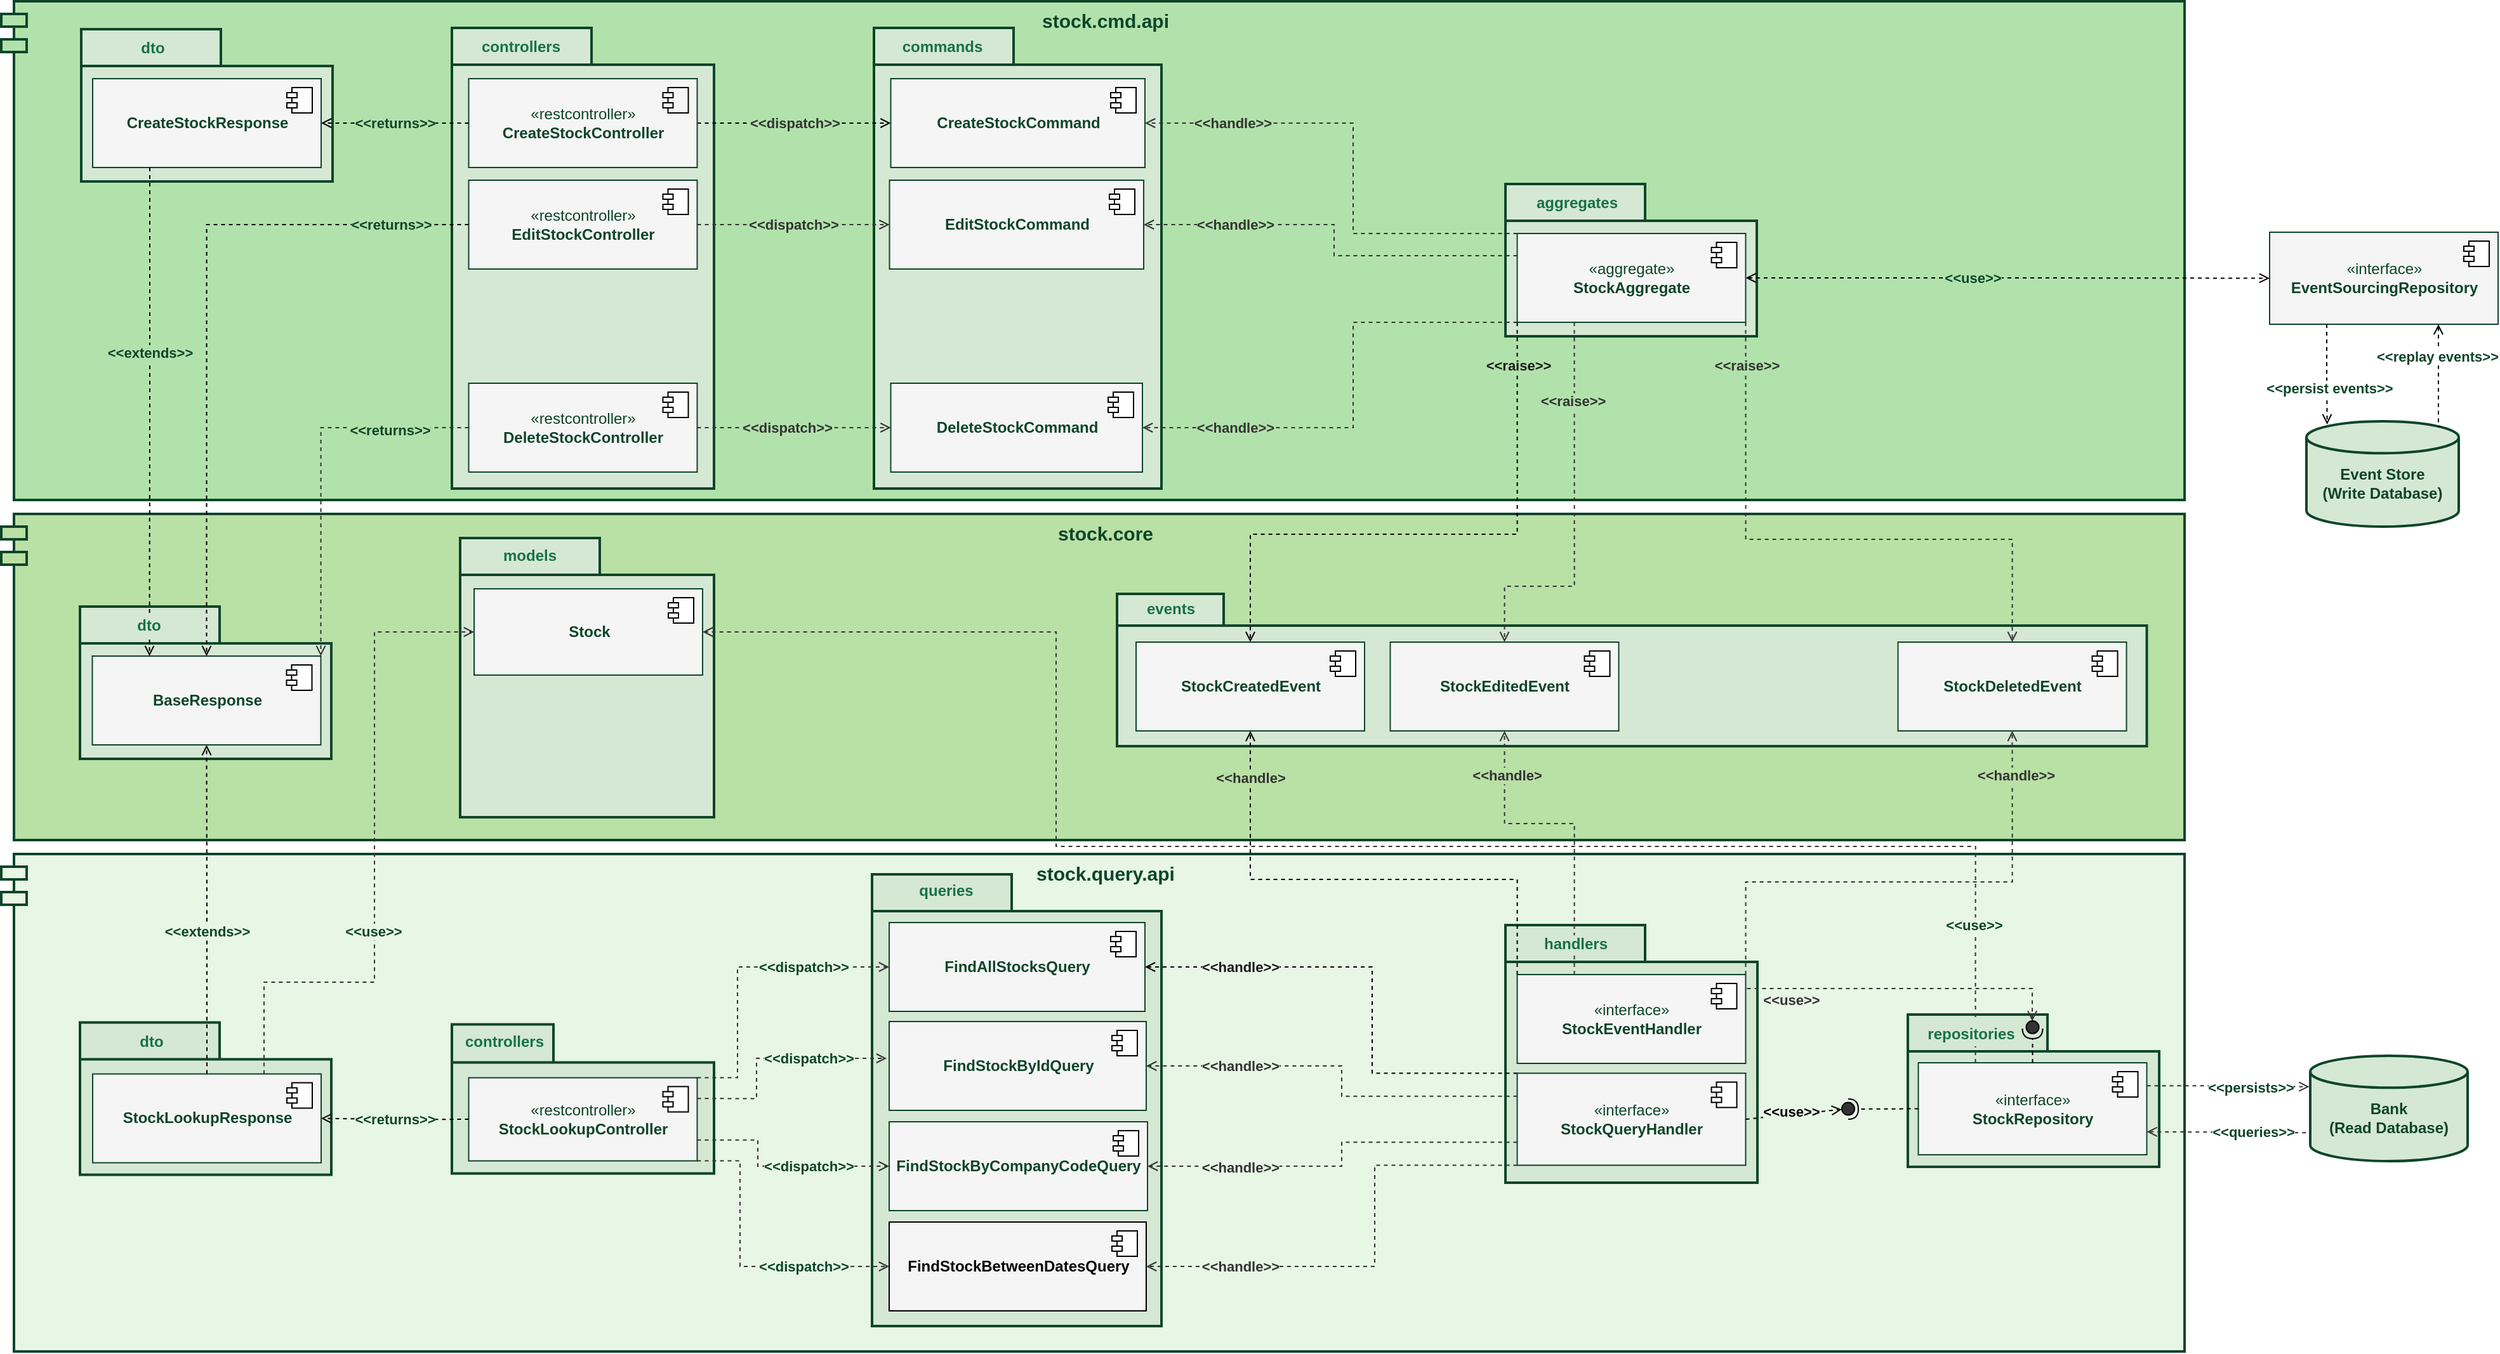 <mxfile version="15.1.3" type="device"><diagram id="wwO-6drBb7SIiyMxY8VT" name="Page-1"><mxGraphModel dx="1041" dy="639" grid="0" gridSize="10" guides="1" tooltips="1" connect="1" arrows="1" fold="1" page="0" pageScale="1" pageWidth="827" pageHeight="1169" math="0" shadow="0"><root><mxCell id="0"/><mxCell id="1" parent="0"/><mxCell id="xXq_9XsDt4aCnLvBwpvl-111" value="stock.cmd.api" style="shape=module;align=left;spacingLeft=20;align=center;verticalAlign=top;fontStyle=1;fontSize=15;strokeColor=#0E452A;strokeWidth=2;fontColor=#0E452A;labelBackgroundColor=none;fillColor=#B2E2AB;" parent="1" vertex="1"><mxGeometry x="90" y="196" width="1720" height="393" as="geometry"/></mxCell><mxCell id="xXq_9XsDt4aCnLvBwpvl-125" value="stock.query.api" style="shape=module;align=left;spacingLeft=20;align=center;verticalAlign=top;fontStyle=1;fontSize=15;strokeColor=#0E452A;strokeWidth=2;fontColor=#0E452A;fillColor=#E7F6E5;" parent="1" vertex="1"><mxGeometry x="90" y="868" width="1720" height="392" as="geometry"/></mxCell><mxCell id="okJUnWFdCEgONFzXg9lb-35" value="" style="shape=folder;fontStyle=1;spacingTop=10;tabWidth=110;tabHeight=29;tabPosition=left;html=1;fontColor=#9AC7BF;strokeWidth=2;strokeColor=#0E452A;fillColor=#D5E8D4;" parent="1" vertex="1"><mxGeometry x="1592" y="994.5" width="198" height="120" as="geometry"/></mxCell><mxCell id="okJUnWFdCEgONFzXg9lb-33" value="" style="shape=folder;fontStyle=1;spacingTop=10;tabWidth=110;tabHeight=29;tabPosition=left;html=1;fontColor=#9AC7BF;strokeWidth=2;strokeColor=#0E452A;fillColor=#D5E8D4;" parent="1" vertex="1"><mxGeometry x="1275" y="924" width="198.5" height="203" as="geometry"/></mxCell><mxCell id="xXq_9XsDt4aCnLvBwpvl-118" value="stock.core" style="shape=module;align=left;spacingLeft=20;align=center;verticalAlign=top;fontStyle=1;fontSize=15;strokeColor=#0E452A;strokeWidth=2;fillColor=#B9E0A5;fontColor=#0E452A;" parent="1" vertex="1"><mxGeometry x="90" y="600" width="1720" height="257" as="geometry"/></mxCell><mxCell id="okJUnWFdCEgONFzXg9lb-2" value="" style="shape=folder;fontStyle=1;spacingTop=10;tabWidth=110;tabHeight=29;tabPosition=left;html=1;fontColor=#9AC7BF;strokeWidth=2;strokeColor=#0E452A;fillColor=#D5E8D4;" parent="1" vertex="1"><mxGeometry x="1275" y="340" width="198" height="120" as="geometry"/></mxCell><mxCell id="xXq_9XsDt4aCnLvBwpvl-1" value="" style="shape=folder;fontStyle=1;spacingTop=10;tabWidth=110;tabHeight=29;tabPosition=left;html=1;fontColor=#9AC7BF;strokeWidth=2;strokeColor=#0E452A;fillColor=#D5E8D4;" parent="1" vertex="1"><mxGeometry x="776" y="884" width="228" height="356" as="geometry"/></mxCell><mxCell id="xXq_9XsDt4aCnLvBwpvl-2" value="" style="shape=folder;fontStyle=1;spacingTop=10;tabWidth=110;tabHeight=29;tabPosition=left;html=1;fontColor=#9AC7BF;strokeWidth=2;strokeColor=#0E452A;fillColor=#D5E8D4;" parent="1" vertex="1"><mxGeometry x="451.5" y="619" width="200" height="220" as="geometry"/></mxCell><mxCell id="xXq_9XsDt4aCnLvBwpvl-5" value="" style="shape=folder;fontStyle=1;spacingTop=10;tabWidth=84;tabHeight=25;tabPosition=left;html=1;fontColor=#9AC7BF;strokeWidth=2;strokeColor=#0E452A;fillColor=#D5E8D4;" parent="1" vertex="1"><mxGeometry x="969" y="663" width="811.25" height="120" as="geometry"/></mxCell><mxCell id="xXq_9XsDt4aCnLvBwpvl-6" value="" style="shape=folder;fontStyle=1;spacingTop=10;tabWidth=110;tabHeight=29;tabPosition=left;html=1;fontColor=#9AC7BF;strokeWidth=2;strokeColor=#0E452A;fillColor=#D5E8D4;" parent="1" vertex="1"><mxGeometry x="445" y="217" width="206.5" height="363" as="geometry"/></mxCell><mxCell id="xXq_9XsDt4aCnLvBwpvl-8" value="" style="shape=folder;fontStyle=1;spacingTop=10;tabWidth=110;tabHeight=29;tabPosition=left;html=1;fontColor=#9AC7BF;strokeWidth=2;strokeColor=#0E452A;fillColor=#D5E8D4;" parent="1" vertex="1"><mxGeometry x="777.5" y="217" width="226.5" height="363" as="geometry"/></mxCell><mxCell id="xXq_9XsDt4aCnLvBwpvl-9" style="edgeStyle=orthogonalEdgeStyle;rounded=0;orthogonalLoop=1;jettySize=auto;html=1;exitX=0;exitY=0;exitDx=0;exitDy=0;entryX=1;entryY=0.5;entryDx=0;entryDy=0;dashed=1;endArrow=open;endFill=0;strokeColor=#333333;fontColor=#9AC7BF;labelBackgroundColor=#B2E2AB;" parent="1" source="xXq_9XsDt4aCnLvBwpvl-21" target="xXq_9XsDt4aCnLvBwpvl-34" edge="1"><mxGeometry relative="1" as="geometry"><Array as="points"><mxPoint x="1155" y="379"/><mxPoint x="1155" y="292"/></Array></mxGeometry></mxCell><mxCell id="xXq_9XsDt4aCnLvBwpvl-10" value="&lt;span style=&quot;&quot;&gt;&lt;font color=&quot;#333333&quot;&gt;&amp;lt;&amp;lt;handle&amp;gt;&amp;gt;&lt;/font&gt;&lt;/span&gt;" style="edgeLabel;html=1;align=center;verticalAlign=middle;resizable=0;points=[];fontColor=#9AC7BF;labelBackgroundColor=#B2E2AB;fontStyle=1" parent="xXq_9XsDt4aCnLvBwpvl-9" vertex="1" connectable="0"><mxGeometry x="0.243" y="1" relative="1" as="geometry"><mxPoint x="-75.06" y="-1" as="offset"/></mxGeometry></mxCell><mxCell id="xXq_9XsDt4aCnLvBwpvl-11" style="edgeStyle=orthogonalEdgeStyle;rounded=0;orthogonalLoop=1;jettySize=auto;html=1;dashed=1;endArrow=open;endFill=0;strokeColor=#333333;fontColor=#9AC7BF;labelBackgroundColor=#B2E2AB;exitX=0;exitY=0.25;exitDx=0;exitDy=0;" parent="1" source="xXq_9XsDt4aCnLvBwpvl-21" target="xXq_9XsDt4aCnLvBwpvl-36" edge="1"><mxGeometry relative="1" as="geometry"><Array as="points"><mxPoint x="1140" y="396"/><mxPoint x="1140" y="372"/></Array></mxGeometry></mxCell><mxCell id="xXq_9XsDt4aCnLvBwpvl-12" value="&lt;span style=&quot;&quot;&gt;&lt;b&gt;&lt;span style=&quot;color: rgb(51 , 51 , 51)&quot;&gt;&amp;lt;&amp;lt;handle&amp;gt;&amp;gt;&lt;/span&gt;&lt;/b&gt;&lt;/span&gt;" style="edgeLabel;html=1;align=center;verticalAlign=middle;resizable=0;points=[];fontColor=#9AC7BF;labelBackgroundColor=#B2E2AB;" parent="xXq_9XsDt4aCnLvBwpvl-11" vertex="1" connectable="0"><mxGeometry x="0.177" y="-3" relative="1" as="geometry"><mxPoint x="-59.28" y="3.22" as="offset"/></mxGeometry></mxCell><mxCell id="xXq_9XsDt4aCnLvBwpvl-15" style="edgeStyle=orthogonalEdgeStyle;rounded=0;orthogonalLoop=1;jettySize=auto;html=1;exitX=0.25;exitY=1;exitDx=0;exitDy=0;entryX=0.5;entryY=0;entryDx=0;entryDy=0;dashed=1;endArrow=open;endFill=0;strokeColor=#333333;fontColor=#9AC7BF;labelBackgroundColor=#B9E0A5;" parent="1" source="xXq_9XsDt4aCnLvBwpvl-21" target="xXq_9XsDt4aCnLvBwpvl-39" edge="1"><mxGeometry relative="1" as="geometry"><Array as="points"><mxPoint x="1329" y="657"/><mxPoint x="1274" y="657"/></Array></mxGeometry></mxCell><mxCell id="xXq_9XsDt4aCnLvBwpvl-16" value="&lt;font color=&quot;#333333&quot;&gt;&amp;lt;&amp;lt;raise&amp;gt;&amp;gt;&lt;/font&gt;" style="edgeLabel;html=1;align=center;verticalAlign=middle;resizable=0;points=[];fontColor=#9AC7BF;labelBackgroundColor=#B2E2AB;fontStyle=1" parent="xXq_9XsDt4aCnLvBwpvl-15" vertex="1" connectable="0"><mxGeometry x="-0.405" y="-35" relative="1" as="geometry"><mxPoint x="33.72" y="-29.41" as="offset"/></mxGeometry></mxCell><mxCell id="xXq_9XsDt4aCnLvBwpvl-19" style="edgeStyle=orthogonalEdgeStyle;rounded=0;orthogonalLoop=1;jettySize=auto;html=1;exitX=1;exitY=1;exitDx=0;exitDy=0;dashed=1;endArrow=open;endFill=0;strokeColor=#333333;fontColor=#9AC7BF;labelBackgroundColor=#B9E0A5;entryX=0.5;entryY=0;entryDx=0;entryDy=0;" parent="1" source="xXq_9XsDt4aCnLvBwpvl-21" target="xXq_9XsDt4aCnLvBwpvl-43" edge="1"><mxGeometry relative="1" as="geometry"><Array as="points"><mxPoint x="1464" y="620"/><mxPoint x="1674" y="620"/></Array></mxGeometry></mxCell><mxCell id="xXq_9XsDt4aCnLvBwpvl-20" value="&lt;font color=&quot;#333333&quot;&gt;&amp;lt;&amp;lt;raise&amp;gt;&amp;gt;&lt;/font&gt;" style="edgeLabel;html=1;align=center;verticalAlign=middle;resizable=0;points=[];fontColor=#9AC7BF;fontStyle=1;labelBackgroundColor=#B2E2AB;" parent="xXq_9XsDt4aCnLvBwpvl-19" vertex="1" connectable="0"><mxGeometry x="0.213" y="1" relative="1" as="geometry"><mxPoint x="-109.04" y="-136.03" as="offset"/></mxGeometry></mxCell><mxCell id="okJUnWFdCEgONFzXg9lb-61" style="edgeStyle=orthogonalEdgeStyle;rounded=0;orthogonalLoop=1;jettySize=auto;html=1;exitX=1;exitY=0.5;exitDx=0;exitDy=0;entryX=0;entryY=0.5;entryDx=0;entryDy=0;shadow=0;dashed=1;labelBackgroundColor=#009999;startArrow=open;startFill=0;endArrow=open;endFill=0;strokeColor=#000000;fontColor=#FFB366;" parent="1" source="xXq_9XsDt4aCnLvBwpvl-21" target="okJUnWFdCEgONFzXg9lb-40" edge="1"><mxGeometry relative="1" as="geometry"/></mxCell><mxCell id="okJUnWFdCEgONFzXg9lb-62" value="&lt;b&gt;&amp;lt;&amp;lt;use&amp;gt;&amp;gt;&lt;/b&gt;" style="edgeLabel;html=1;align=center;verticalAlign=middle;resizable=0;points=[];fontColor=#0E452A;labelBackgroundColor=#B2E2AB;" parent="okJUnWFdCEgONFzXg9lb-61" vertex="1" connectable="0"><mxGeometry x="0.209" relative="1" as="geometry"><mxPoint x="-70.45" y="-0.04" as="offset"/></mxGeometry></mxCell><mxCell id="GUpn7wIenFyj_6pGxQw4-3" style="edgeStyle=orthogonalEdgeStyle;rounded=0;orthogonalLoop=1;jettySize=auto;html=1;exitX=0;exitY=1;exitDx=0;exitDy=0;entryX=0.5;entryY=0;entryDx=0;entryDy=0;dashed=1;endArrow=open;endFill=0;" parent="1" source="xXq_9XsDt4aCnLvBwpvl-21" target="GUpn7wIenFyj_6pGxQw4-1" edge="1"><mxGeometry relative="1" as="geometry"><Array as="points"><mxPoint x="1284" y="616"/><mxPoint x="1074" y="616"/></Array></mxGeometry></mxCell><mxCell id="GUpn7wIenFyj_6pGxQw4-4" value="&lt;font&gt;&amp;lt;&amp;lt;raise&amp;gt;&amp;gt;&lt;/font&gt;" style="edgeLabel;html=1;align=center;verticalAlign=middle;resizable=0;points=[];fontColor=#1A1A1A;fontStyle=1;labelBackgroundColor=#B2E2AB;" parent="GUpn7wIenFyj_6pGxQw4-3" vertex="1" connectable="0"><mxGeometry x="0.179" y="5" relative="1" as="geometry"><mxPoint x="105.48" y="-138.03" as="offset"/></mxGeometry></mxCell><mxCell id="Ep8UqA53Wq-Fa1YZ-Tx8-6" style="edgeStyle=orthogonalEdgeStyle;rounded=0;orthogonalLoop=1;jettySize=auto;html=1;exitX=0;exitY=1;exitDx=0;exitDy=0;entryX=1;entryY=0.5;entryDx=0;entryDy=0;dashed=1;strokeColor=#333333;fontColor=#0E452A;endArrow=open;endFill=0;" parent="1" source="xXq_9XsDt4aCnLvBwpvl-21" target="Ep8UqA53Wq-Fa1YZ-Tx8-4" edge="1"><mxGeometry relative="1" as="geometry"><Array as="points"><mxPoint x="1155" y="449"/><mxPoint x="1155" y="532"/></Array></mxGeometry></mxCell><mxCell id="Ep8UqA53Wq-Fa1YZ-Tx8-7" value="&lt;span style=&quot;color: rgb(51 , 51 , 51)&quot;&gt;&amp;lt;&amp;lt;handle&amp;gt;&amp;gt;&lt;/span&gt;" style="edgeLabel;html=1;align=center;verticalAlign=middle;resizable=0;points=[];fontColor=#0E452A;fontStyle=1;labelBackgroundColor=#B2E2AB;" parent="Ep8UqA53Wq-Fa1YZ-Tx8-6" vertex="1" connectable="0"><mxGeometry x="0.658" y="3" relative="1" as="geometry"><mxPoint x="7.99" y="-3.01" as="offset"/></mxGeometry></mxCell><mxCell id="xXq_9XsDt4aCnLvBwpvl-21" value="«aggregate»&lt;br&gt;&lt;b&gt;StockAggregate&lt;/b&gt;" style="html=1;dropTarget=0;fillColor=#f5f5f5;fontColor=#0E452A;strokeColor=#0E452A;" parent="1" vertex="1"><mxGeometry x="1284.25" y="379" width="180" height="70" as="geometry"/></mxCell><mxCell id="xXq_9XsDt4aCnLvBwpvl-22" value="" style="shape=component;jettyWidth=8;jettyHeight=4;" parent="xXq_9XsDt4aCnLvBwpvl-21" vertex="1"><mxGeometry x="1" width="20" height="20" relative="1" as="geometry"><mxPoint x="-27" y="7" as="offset"/></mxGeometry></mxCell><mxCell id="xXq_9XsDt4aCnLvBwpvl-26" value="&lt;b&gt;Stock&lt;/b&gt;" style="html=1;dropTarget=0;fillColor=#f5f5f5;fontColor=#0E452A;strokeColor=#0E452A;" parent="1" vertex="1"><mxGeometry x="462.5" y="659" width="180" height="68" as="geometry"/></mxCell><mxCell id="xXq_9XsDt4aCnLvBwpvl-27" value="" style="shape=component;jettyWidth=8;jettyHeight=4;" parent="xXq_9XsDt4aCnLvBwpvl-26" vertex="1"><mxGeometry x="1" width="20" height="20" relative="1" as="geometry"><mxPoint x="-27" y="7" as="offset"/></mxGeometry></mxCell><mxCell id="xXq_9XsDt4aCnLvBwpvl-33" value="models" style="text;html=1;strokeColor=none;fillColor=none;align=center;verticalAlign=middle;whiteSpace=wrap;rounded=0;fontColor=#177245;fontStyle=1" parent="1" vertex="1"><mxGeometry x="451.5" y="623" width="109" height="20" as="geometry"/></mxCell><mxCell id="xXq_9XsDt4aCnLvBwpvl-34" value="&lt;b&gt;CreateStockCommand&lt;/b&gt;" style="html=1;dropTarget=0;fillColor=#f5f5f5;fontColor=#0E452A;strokeColor=#0E452A;" parent="1" vertex="1"><mxGeometry x="790.75" y="257" width="200.25" height="70" as="geometry"/></mxCell><mxCell id="xXq_9XsDt4aCnLvBwpvl-35" value="" style="shape=component;jettyWidth=8;jettyHeight=4;" parent="xXq_9XsDt4aCnLvBwpvl-34" vertex="1"><mxGeometry x="1" width="20" height="20" relative="1" as="geometry"><mxPoint x="-27" y="7" as="offset"/></mxGeometry></mxCell><mxCell id="xXq_9XsDt4aCnLvBwpvl-36" value="&lt;b&gt;EditStockCommand&lt;/b&gt;" style="html=1;dropTarget=0;fillColor=#f5f5f5;fontColor=#0E452A;strokeColor=#0E452A;" parent="1" vertex="1"><mxGeometry x="789.75" y="337" width="200.25" height="70" as="geometry"/></mxCell><mxCell id="xXq_9XsDt4aCnLvBwpvl-37" value="" style="shape=component;jettyWidth=8;jettyHeight=4;" parent="xXq_9XsDt4aCnLvBwpvl-36" vertex="1"><mxGeometry x="1" width="20" height="20" relative="1" as="geometry"><mxPoint x="-27" y="7" as="offset"/></mxGeometry></mxCell><mxCell id="xXq_9XsDt4aCnLvBwpvl-38" value="&lt;b&gt;&lt;font style=&quot;font-size: 12px&quot;&gt;commands&lt;/font&gt;&lt;/b&gt;" style="text;html=1;strokeColor=none;fillColor=none;align=center;verticalAlign=middle;whiteSpace=wrap;rounded=0;fontColor=#177245;" parent="1" vertex="1"><mxGeometry x="777.25" y="222" width="109" height="20" as="geometry"/></mxCell><mxCell id="xXq_9XsDt4aCnLvBwpvl-39" value="&lt;div&gt;&lt;b&gt;StockEditedEvent&lt;/b&gt;&lt;/div&gt;" style="html=1;dropTarget=0;fillColor=#f5f5f5;fontColor=#0E452A;strokeColor=#0E452A;" parent="1" vertex="1"><mxGeometry x="1184.25" y="701" width="180" height="70" as="geometry"/></mxCell><mxCell id="xXq_9XsDt4aCnLvBwpvl-40" value="" style="shape=component;jettyWidth=8;jettyHeight=4;" parent="xXq_9XsDt4aCnLvBwpvl-39" vertex="1"><mxGeometry x="1" width="20" height="20" relative="1" as="geometry"><mxPoint x="-27" y="7" as="offset"/></mxGeometry></mxCell><mxCell id="xXq_9XsDt4aCnLvBwpvl-43" value="&lt;b&gt;StockDeletedEvent&lt;/b&gt;" style="html=1;dropTarget=0;fillColor=#f5f5f5;fontColor=#0E452A;strokeColor=#0E452A;" parent="1" vertex="1"><mxGeometry x="1584.25" y="701" width="180" height="70" as="geometry"/></mxCell><mxCell id="xXq_9XsDt4aCnLvBwpvl-44" value="" style="shape=component;jettyWidth=8;jettyHeight=4;" parent="xXq_9XsDt4aCnLvBwpvl-43" vertex="1"><mxGeometry x="1" width="20" height="20" relative="1" as="geometry"><mxPoint x="-27" y="7" as="offset"/></mxGeometry></mxCell><mxCell id="xXq_9XsDt4aCnLvBwpvl-45" value="&lt;b&gt;&lt;font style=&quot;font-size: 12px&quot;&gt;events&lt;/font&gt;&lt;/b&gt;" style="text;html=1;strokeColor=none;fillColor=none;align=center;verticalAlign=middle;whiteSpace=wrap;rounded=0;fontColor=#177245;" parent="1" vertex="1"><mxGeometry x="957" y="665" width="109" height="20" as="geometry"/></mxCell><mxCell id="xXq_9XsDt4aCnLvBwpvl-46" value="&lt;span style=&quot;&quot;&gt;&lt;b&gt;&lt;font color=&quot;#333333&quot;&gt;&amp;lt;&amp;lt;&lt;span style=&quot;&quot;&gt;dispatch&lt;/span&gt;&amp;gt;&amp;gt;&lt;/font&gt;&lt;/b&gt;&lt;/span&gt;" style="edgeStyle=orthogonalEdgeStyle;rounded=0;orthogonalLoop=1;jettySize=auto;html=1;entryX=0;entryY=0.5;entryDx=0;entryDy=0;dashed=1;fontColor=#9AC7BF;endArrow=open;endFill=0;shadow=0;labelBackgroundColor=#B2E2AB;" parent="1" source="xXq_9XsDt4aCnLvBwpvl-47" target="xXq_9XsDt4aCnLvBwpvl-34" edge="1"><mxGeometry relative="1" as="geometry"><Array as="points"><mxPoint x="698.25" y="292"/><mxPoint x="698.25" y="292"/></Array></mxGeometry></mxCell><mxCell id="xXq_9XsDt4aCnLvBwpvl-47" value="«restcontroller»&lt;br&gt;&lt;b&gt;CreateStockController&lt;/b&gt;" style="html=1;dropTarget=0;fontColor=#0E452A;strokeColor=#0E452A;fillColor=#F5F5F5;" parent="1" vertex="1"><mxGeometry x="458.25" y="257" width="180" height="70" as="geometry"/></mxCell><mxCell id="xXq_9XsDt4aCnLvBwpvl-48" value="" style="shape=component;jettyWidth=8;jettyHeight=4;fillColor=#F5F5F5;" parent="xXq_9XsDt4aCnLvBwpvl-47" vertex="1"><mxGeometry x="1" width="20" height="20" relative="1" as="geometry"><mxPoint x="-27" y="7" as="offset"/></mxGeometry></mxCell><mxCell id="xXq_9XsDt4aCnLvBwpvl-49" value="&lt;span style=&quot;&quot;&gt;&lt;b&gt;&lt;font color=&quot;#333333&quot;&gt;&amp;lt;&amp;lt;&lt;span style=&quot;&quot;&gt;dispatch&lt;/span&gt;&amp;gt;&amp;gt;&lt;/font&gt;&lt;/b&gt;&lt;/span&gt;" style="edgeStyle=orthogonalEdgeStyle;rounded=0;orthogonalLoop=1;jettySize=auto;html=1;entryX=0;entryY=0.5;entryDx=0;entryDy=0;dashed=1;endArrow=open;endFill=0;strokeColor=#333333;fontColor=#9AC7BF;labelBackgroundColor=#B2E2AB;" parent="1" source="xXq_9XsDt4aCnLvBwpvl-50" target="xXq_9XsDt4aCnLvBwpvl-36" edge="1"><mxGeometry relative="1" as="geometry"/></mxCell><mxCell id="xXq_9XsDt4aCnLvBwpvl-50" value="«restcontroller»&lt;br&gt;&lt;b&gt;EditStockController&lt;/b&gt;" style="html=1;dropTarget=0;fillColor=#f5f5f5;fontColor=#0E452A;strokeColor=#0E452A;" parent="1" vertex="1"><mxGeometry x="458.25" y="337" width="180" height="70" as="geometry"/></mxCell><mxCell id="xXq_9XsDt4aCnLvBwpvl-51" value="" style="shape=component;jettyWidth=8;jettyHeight=4;" parent="xXq_9XsDt4aCnLvBwpvl-50" vertex="1"><mxGeometry x="1" width="20" height="20" relative="1" as="geometry"><mxPoint x="-27" y="7" as="offset"/></mxGeometry></mxCell><mxCell id="xXq_9XsDt4aCnLvBwpvl-58" value="&lt;font color=&quot;#177245&quot;&gt;&lt;b&gt;&lt;font style=&quot;font-size: 12px&quot;&gt;controllers&lt;/font&gt;&lt;/b&gt;&lt;/font&gt;" style="text;html=1;strokeColor=none;fillColor=none;align=center;verticalAlign=middle;whiteSpace=wrap;rounded=0;fontColor=#9AC7BF;" parent="1" vertex="1"><mxGeometry x="445" y="222" width="109" height="20" as="geometry"/></mxCell><mxCell id="xXq_9XsDt4aCnLvBwpvl-62" value="" style="shape=folder;fontStyle=1;spacingTop=10;tabWidth=80;tabHeight=30;tabPosition=left;html=1;fontColor=#9AC7BF;strokeColor=#0E452A;strokeWidth=2;fillColor=#D5E8D4;" parent="1" vertex="1"><mxGeometry x="445" y="1002.3" width="206.5" height="117.5" as="geometry"/></mxCell><mxCell id="xXq_9XsDt4aCnLvBwpvl-63" style="edgeStyle=orthogonalEdgeStyle;rounded=0;orthogonalLoop=1;jettySize=auto;html=1;exitX=1;exitY=0.25;exitDx=0;exitDy=0;entryX=0;entryY=0.5;entryDx=0;entryDy=0;dashed=1;endArrow=open;endFill=0;strokeColor=#333333;fontColor=#9AC7BF;" parent="1" source="xXq_9XsDt4aCnLvBwpvl-69" edge="1"><mxGeometry relative="1" as="geometry"><Array as="points"><mxPoint x="685" y="1061"/><mxPoint x="685" y="1029"/></Array><mxPoint x="787.5" y="1029" as="targetPoint"/></mxGeometry></mxCell><mxCell id="xXq_9XsDt4aCnLvBwpvl-141" value="&lt;font style=&quot;font-size: 11px&quot;&gt;&amp;lt;&amp;lt;dispatch&amp;gt;&amp;gt;&lt;/font&gt;" style="edgeLabel;html=1;align=center;verticalAlign=middle;resizable=0;points=[];fontSize=15;fontStyle=1;labelBackgroundColor=#E7F6E5;fontColor=#0E452A;" parent="xXq_9XsDt4aCnLvBwpvl-63" vertex="1" connectable="0"><mxGeometry x="0.361" y="-1" relative="1" as="geometry"><mxPoint x="-3.55" y="-3" as="offset"/></mxGeometry></mxCell><mxCell id="xXq_9XsDt4aCnLvBwpvl-65" style="edgeStyle=orthogonalEdgeStyle;rounded=0;orthogonalLoop=1;jettySize=auto;html=1;exitX=1;exitY=0.75;exitDx=0;exitDy=0;entryX=0;entryY=0.5;entryDx=0;entryDy=0;dashed=1;endArrow=open;endFill=0;strokeColor=#333333;fontColor=#9AC7BF;" parent="1" source="xXq_9XsDt4aCnLvBwpvl-69" target="xXq_9XsDt4aCnLvBwpvl-74" edge="1"><mxGeometry relative="1" as="geometry"><Array as="points"><mxPoint x="686" y="1093"/><mxPoint x="686" y="1114"/></Array></mxGeometry></mxCell><mxCell id="xXq_9XsDt4aCnLvBwpvl-66" value="&amp;lt;&amp;lt;dispatch&amp;gt;&amp;gt;" style="edgeLabel;html=1;align=center;verticalAlign=middle;resizable=0;points=[];fontStyle=1;labelBackgroundColor=#E7F6E5;fontColor=#0E452A;" parent="xXq_9XsDt4aCnLvBwpvl-65" vertex="1" connectable="0"><mxGeometry x="0.24" y="-4" relative="1" as="geometry"><mxPoint x="1.68" y="-4.0" as="offset"/></mxGeometry></mxCell><mxCell id="xXq_9XsDt4aCnLvBwpvl-67" style="edgeStyle=orthogonalEdgeStyle;rounded=0;orthogonalLoop=1;jettySize=auto;html=1;exitX=1;exitY=1;exitDx=0;exitDy=0;entryX=0;entryY=0.5;entryDx=0;entryDy=0;dashed=1;endArrow=open;endFill=0;strokeColor=#333333;fontColor=#333333;" parent="1" source="xXq_9XsDt4aCnLvBwpvl-69" target="xXq_9XsDt4aCnLvBwpvl-139" edge="1"><mxGeometry relative="1" as="geometry"><Array as="points"><mxPoint x="672" y="1110"/><mxPoint x="672" y="1193"/></Array><mxPoint x="787.5" y="1218" as="targetPoint"/></mxGeometry></mxCell><mxCell id="xXq_9XsDt4aCnLvBwpvl-68" value="&amp;lt;&amp;lt;dispatch&amp;gt;&amp;gt;" style="edgeLabel;html=1;align=center;verticalAlign=middle;resizable=0;points=[];fontStyle=1;labelBackgroundColor=#E7F6E5;fontColor=#0E452A;" parent="xXq_9XsDt4aCnLvBwpvl-67" vertex="1" connectable="0"><mxGeometry x="0.313" y="-5" relative="1" as="geometry"><mxPoint x="12.26" y="-5" as="offset"/></mxGeometry></mxCell><mxCell id="Ep8UqA53Wq-Fa1YZ-Tx8-1" style="rounded=0;orthogonalLoop=1;jettySize=auto;html=1;exitX=1;exitY=0;exitDx=0;exitDy=0;entryX=0;entryY=0.5;entryDx=0;entryDy=0;dashed=1;strokeColor=#333333;endArrow=open;endFill=0;edgeStyle=orthogonalEdgeStyle;" parent="1" source="xXq_9XsDt4aCnLvBwpvl-69" target="GUpn7wIenFyj_6pGxQw4-7" edge="1"><mxGeometry relative="1" as="geometry"><Array as="points"><mxPoint x="670" y="1044"/><mxPoint x="670" y="957"/></Array></mxGeometry></mxCell><mxCell id="Ep8UqA53Wq-Fa1YZ-Tx8-3" value="&lt;font style=&quot;font-size: 11px&quot;&gt;&amp;lt;&amp;lt;dispatch&amp;gt;&amp;gt;&lt;/font&gt;" style="edgeLabel;html=1;align=center;verticalAlign=middle;resizable=0;points=[];fontStyle=1;labelBackgroundColor=#E7F6E5;fontColor=#0E452A;" parent="Ep8UqA53Wq-Fa1YZ-Tx8-1" vertex="1" connectable="0"><mxGeometry x="0.383" y="-2" relative="1" as="geometry"><mxPoint x="6" y="-2" as="offset"/></mxGeometry></mxCell><mxCell id="xXq_9XsDt4aCnLvBwpvl-69" value="«restcontroller»&lt;br&gt;&lt;b&gt;StockLookupController&lt;/b&gt;" style="html=1;dropTarget=0;fillColor=#f5f5f5;fontColor=#0E452A;strokeColor=#0E452A;" parent="1" vertex="1"><mxGeometry x="458.25" y="1044.3" width="180" height="65.5" as="geometry"/></mxCell><mxCell id="xXq_9XsDt4aCnLvBwpvl-70" value="" style="shape=component;jettyWidth=8;jettyHeight=4;" parent="xXq_9XsDt4aCnLvBwpvl-69" vertex="1"><mxGeometry x="1" width="20" height="20" relative="1" as="geometry"><mxPoint x="-27" y="7" as="offset"/></mxGeometry></mxCell><mxCell id="xXq_9XsDt4aCnLvBwpvl-71" value="&lt;b&gt;&lt;font style=&quot;font-size: 12px&quot;&gt;controllers&lt;/font&gt;&lt;/b&gt;" style="text;html=1;strokeColor=none;fillColor=none;align=center;verticalAlign=middle;whiteSpace=wrap;rounded=0;fontColor=#177245;" parent="1" vertex="1"><mxGeometry x="432" y="1006.3" width="109" height="20" as="geometry"/></mxCell><mxCell id="xXq_9XsDt4aCnLvBwpvl-74" value="&lt;b&gt;&lt;b&gt;FindStockByCompanyCode&lt;/b&gt;Query&lt;/b&gt;" style="html=1;dropTarget=0;fillColor=#f5f5f5;fontColor=#0E452A;strokeColor=#0E452A;" parent="1" vertex="1"><mxGeometry x="789.5" y="1079" width="203.5" height="70" as="geometry"/></mxCell><mxCell id="xXq_9XsDt4aCnLvBwpvl-75" value="" style="shape=component;jettyWidth=8;jettyHeight=4;" parent="xXq_9XsDt4aCnLvBwpvl-74" vertex="1"><mxGeometry x="1" width="20" height="20" relative="1" as="geometry"><mxPoint x="-27" y="7" as="offset"/></mxGeometry></mxCell><mxCell id="xXq_9XsDt4aCnLvBwpvl-76" value="&lt;b&gt;&lt;font style=&quot;font-size: 12px&quot;&gt;queries&lt;/font&gt;&lt;/b&gt;" style="text;html=1;strokeColor=none;fillColor=none;align=center;verticalAlign=middle;whiteSpace=wrap;rounded=0;fontColor=#177245;" parent="1" vertex="1"><mxGeometry x="779.5" y="887" width="109" height="20" as="geometry"/></mxCell><mxCell id="xXq_9XsDt4aCnLvBwpvl-81" style="edgeStyle=orthogonalEdgeStyle;rounded=0;orthogonalLoop=1;jettySize=auto;html=1;dashed=1;endArrow=open;endFill=0;strokeColor=#333333;fontColor=#9AC7BF;exitX=0.25;exitY=0;exitDx=0;exitDy=0;labelBackgroundColor=#B9E0A5;entryX=0.5;entryY=1;entryDx=0;entryDy=0;" parent="1" source="xXq_9XsDt4aCnLvBwpvl-87" target="xXq_9XsDt4aCnLvBwpvl-39" edge="1"><mxGeometry relative="1" as="geometry"><Array as="points"><mxPoint x="1329" y="844"/><mxPoint x="1274" y="844"/></Array></mxGeometry></mxCell><mxCell id="xXq_9XsDt4aCnLvBwpvl-82" value="&lt;font color=&quot;#333333&quot;&gt;&amp;lt;&amp;lt;handle&amp;gt;&lt;/font&gt;" style="edgeLabel;html=1;align=center;verticalAlign=middle;resizable=0;points=[];fontColor=#9AC7BF;fontStyle=1;labelBackgroundColor=#B9E0A5;" parent="xXq_9XsDt4aCnLvBwpvl-81" vertex="1" connectable="0"><mxGeometry x="0.603" y="-1" relative="1" as="geometry"><mxPoint x="0.21" y="-14.26" as="offset"/></mxGeometry></mxCell><mxCell id="xXq_9XsDt4aCnLvBwpvl-83" style="edgeStyle=orthogonalEdgeStyle;rounded=0;orthogonalLoop=1;jettySize=auto;html=1;exitX=1;exitY=0;exitDx=0;exitDy=0;entryX=0.5;entryY=1;entryDx=0;entryDy=0;dashed=1;endArrow=open;endFill=0;strokeColor=#333333;fontColor=#9AC7BF;labelBackgroundColor=#B9E0A5;" parent="1" source="xXq_9XsDt4aCnLvBwpvl-87" target="xXq_9XsDt4aCnLvBwpvl-43" edge="1"><mxGeometry relative="1" as="geometry"><Array as="points"><mxPoint x="1464" y="890"/><mxPoint x="1674" y="890"/></Array></mxGeometry></mxCell><mxCell id="xXq_9XsDt4aCnLvBwpvl-84" value="&lt;font color=&quot;#333333&quot;&gt;&amp;lt;&amp;lt;handle&amp;gt;&amp;gt;&lt;/font&gt;" style="edgeLabel;html=1;align=center;verticalAlign=middle;resizable=0;points=[];fontColor=#9AC7BF;fontStyle=1;labelBackgroundColor=#B9E0A5;" parent="xXq_9XsDt4aCnLvBwpvl-83" vertex="1" connectable="0"><mxGeometry x="0.597" y="-3" relative="1" as="geometry"><mxPoint x="-0.29" y="-45.86" as="offset"/></mxGeometry></mxCell><mxCell id="xXq_9XsDt4aCnLvBwpvl-85" style="edgeStyle=orthogonalEdgeStyle;rounded=0;orthogonalLoop=1;jettySize=auto;html=1;dashed=1;endArrow=open;endFill=0;strokeColor=#333333;fontColor=#333333;entryX=0.442;entryY=0.017;entryDx=0;entryDy=0;entryPerimeter=0;" parent="1" target="xXq_9XsDt4aCnLvBwpvl-102" edge="1"><mxGeometry relative="1" as="geometry"><Array as="points"><mxPoint x="1690" y="974"/><mxPoint x="1690" y="999"/></Array><mxPoint x="1465.25" y="974" as="sourcePoint"/><mxPoint x="1693" y="999.33" as="targetPoint"/></mxGeometry></mxCell><mxCell id="xXq_9XsDt4aCnLvBwpvl-86" value="&amp;lt;&amp;lt;use&amp;gt;&amp;gt;" style="edgeLabel;html=1;align=center;verticalAlign=middle;resizable=0;points=[];fontColor=#333333;fontStyle=1;labelBackgroundColor=#E7F6E5;" parent="xXq_9XsDt4aCnLvBwpvl-85" vertex="1" connectable="0"><mxGeometry x="-0.276" y="1" relative="1" as="geometry"><mxPoint x="-56.2" y="9.97" as="offset"/></mxGeometry></mxCell><mxCell id="GUpn7wIenFyj_6pGxQw4-5" style="edgeStyle=orthogonalEdgeStyle;rounded=0;orthogonalLoop=1;jettySize=auto;html=1;exitX=0;exitY=0;exitDx=0;exitDy=0;entryX=0.5;entryY=1;entryDx=0;entryDy=0;dashed=1;strokeColor=#000000;fontColor=#1A1A1A;endArrow=open;endFill=0;" parent="1" source="xXq_9XsDt4aCnLvBwpvl-87" target="GUpn7wIenFyj_6pGxQw4-1" edge="1"><mxGeometry relative="1" as="geometry"><Array as="points"><mxPoint x="1284" y="888"/><mxPoint x="1074" y="888"/></Array></mxGeometry></mxCell><mxCell id="GUpn7wIenFyj_6pGxQw4-6" value="&lt;font color=&quot;#333333&quot;&gt;&amp;lt;&amp;lt;handle&amp;gt;&lt;/font&gt;" style="edgeLabel;html=1;align=center;verticalAlign=middle;resizable=0;points=[];fontColor=#1A1A1A;fontStyle=1;labelBackgroundColor=#B9E0A5;" parent="GUpn7wIenFyj_6pGxQw4-5" vertex="1" connectable="0"><mxGeometry x="0.809" y="-2" relative="1" as="geometry"><mxPoint x="-2.01" y="-1.29" as="offset"/></mxGeometry></mxCell><mxCell id="xXq_9XsDt4aCnLvBwpvl-87" value="«interface»&lt;br&gt;&lt;b&gt;StockEventHandler&lt;/b&gt;" style="html=1;dropTarget=0;fillColor=#f5f5f5;fontColor=#0E452A;strokeColor=#0E452A;" parent="1" vertex="1"><mxGeometry x="1284.25" y="963" width="180" height="70" as="geometry"/></mxCell><mxCell id="xXq_9XsDt4aCnLvBwpvl-88" value="" style="shape=component;jettyWidth=8;jettyHeight=4;" parent="xXq_9XsDt4aCnLvBwpvl-87" vertex="1"><mxGeometry x="1" width="20" height="20" relative="1" as="geometry"><mxPoint x="-27" y="7" as="offset"/></mxGeometry></mxCell><mxCell id="xXq_9XsDt4aCnLvBwpvl-89" style="edgeStyle=orthogonalEdgeStyle;rounded=0;orthogonalLoop=1;jettySize=auto;html=1;exitX=1;exitY=0.25;exitDx=0;exitDy=0;entryX=-0.006;entryY=0.294;entryDx=0;entryDy=0;dashed=1;endArrow=open;endFill=0;strokeColor=#333333;fontColor=#333333;entryPerimeter=0;" parent="1" source="xXq_9XsDt4aCnLvBwpvl-91" target="xXq_9XsDt4aCnLvBwpvl-109" edge="1"><mxGeometry relative="1" as="geometry"><mxPoint x="1992.0" y="1051.5" as="targetPoint"/></mxGeometry></mxCell><mxCell id="xXq_9XsDt4aCnLvBwpvl-90" value="&lt;font&gt;&lt;b&gt;&amp;lt;&amp;lt;persists&amp;gt;&amp;gt;&lt;/b&gt;&lt;/font&gt;" style="edgeLabel;html=1;align=center;verticalAlign=middle;resizable=0;points=[];labelBackgroundColor=#FFFFFF;fontColor=#0E452A;" parent="xXq_9XsDt4aCnLvBwpvl-89" vertex="1" connectable="0"><mxGeometry x="0.134" y="1" relative="1" as="geometry"><mxPoint x="9.18" y="0.85" as="offset"/></mxGeometry></mxCell><mxCell id="Ep8UqA53Wq-Fa1YZ-Tx8-20" style="edgeStyle=orthogonalEdgeStyle;rounded=0;orthogonalLoop=1;jettySize=auto;html=1;entryX=1;entryY=0.5;entryDx=0;entryDy=0;dashed=1;endArrow=open;endFill=0;strokeColor=#333333;fontColor=#0E452A;exitX=0.25;exitY=0;exitDx=0;exitDy=0;" parent="1" source="xXq_9XsDt4aCnLvBwpvl-91" target="xXq_9XsDt4aCnLvBwpvl-26" edge="1"><mxGeometry relative="1" as="geometry"><Array as="points"><mxPoint x="1645" y="862"/><mxPoint x="921" y="862"/><mxPoint x="921" y="693"/></Array></mxGeometry></mxCell><mxCell id="Ep8UqA53Wq-Fa1YZ-Tx8-21" value="&lt;span&gt;&lt;b&gt;&amp;lt;&amp;lt;use&amp;gt;&amp;gt;&lt;/b&gt;&lt;/span&gt;" style="edgeLabel;html=1;align=center;verticalAlign=middle;resizable=0;points=[];fontColor=#0E452A;labelBackgroundColor=#E7F6E5;" parent="Ep8UqA53Wq-Fa1YZ-Tx8-20" vertex="1" connectable="0"><mxGeometry x="-0.838" y="2" relative="1" as="geometry"><mxPoint as="offset"/></mxGeometry></mxCell><mxCell id="xXq_9XsDt4aCnLvBwpvl-91" value="«interface»&lt;br&gt;&lt;b&gt;StockRepository&lt;/b&gt;" style="html=1;dropTarget=0;fillColor=#f5f5f5;fontColor=#0E452A;strokeColor=#0E452A;" parent="1" vertex="1"><mxGeometry x="1600.25" y="1032.5" width="180" height="72.5" as="geometry"/></mxCell><mxCell id="xXq_9XsDt4aCnLvBwpvl-92" value="" style="shape=component;jettyWidth=8;jettyHeight=4;" parent="xXq_9XsDt4aCnLvBwpvl-91" vertex="1"><mxGeometry x="1" width="20" height="20" relative="1" as="geometry"><mxPoint x="-27" y="7" as="offset"/></mxGeometry></mxCell><mxCell id="xXq_9XsDt4aCnLvBwpvl-93" style="edgeStyle=orthogonalEdgeStyle;rounded=0;orthogonalLoop=1;jettySize=auto;html=1;dashed=1;endArrow=open;endFill=0;strokeColor=#333333;fontColor=#333333;exitX=0;exitY=0.25;exitDx=0;exitDy=0;" parent="1" source="xXq_9XsDt4aCnLvBwpvl-99" target="xXq_9XsDt4aCnLvBwpvl-131" edge="1"><mxGeometry relative="1" as="geometry"><mxPoint x="1272" y="1270" as="sourcePoint"/><Array as="points"><mxPoint x="1146" y="1059"/><mxPoint x="1146" y="1035"/></Array><mxPoint x="984.5" y="1029" as="targetPoint"/></mxGeometry></mxCell><mxCell id="xXq_9XsDt4aCnLvBwpvl-94" value="&amp;lt;&amp;lt;handle&amp;gt;&amp;gt;" style="edgeLabel;html=1;align=center;verticalAlign=middle;resizable=0;points=[];fontColor=#333333;fontStyle=1;labelBackgroundColor=#E7F6E5;" parent="xXq_9XsDt4aCnLvBwpvl-93" vertex="1" connectable="0"><mxGeometry x="0.768" y="2" relative="1" as="geometry"><mxPoint x="37.31" y="-2" as="offset"/></mxGeometry></mxCell><mxCell id="xXq_9XsDt4aCnLvBwpvl-95" style="edgeStyle=orthogonalEdgeStyle;rounded=0;orthogonalLoop=1;jettySize=auto;html=1;exitX=0;exitY=0.75;exitDx=0;exitDy=0;entryX=1;entryY=0.5;entryDx=0;entryDy=0;dashed=1;endArrow=open;endFill=0;strokeColor=#333333;fontColor=#333333;" parent="1" source="xXq_9XsDt4aCnLvBwpvl-99" target="xXq_9XsDt4aCnLvBwpvl-74" edge="1"><mxGeometry relative="1" as="geometry"><Array as="points"><mxPoint x="1146" y="1095"/><mxPoint x="1146" y="1114"/></Array></mxGeometry></mxCell><mxCell id="xXq_9XsDt4aCnLvBwpvl-96" value="&amp;lt;&amp;lt;handle&amp;gt;&amp;gt;" style="edgeLabel;html=1;align=center;verticalAlign=middle;resizable=0;points=[];fontColor=#333333;fontStyle=1;labelBackgroundColor=#E7F6E5;" parent="xXq_9XsDt4aCnLvBwpvl-95" vertex="1" connectable="0"><mxGeometry x="0.739" relative="1" as="geometry"><mxPoint x="32.58" y="0.5" as="offset"/></mxGeometry></mxCell><mxCell id="xXq_9XsDt4aCnLvBwpvl-97" style="edgeStyle=orthogonalEdgeStyle;rounded=0;orthogonalLoop=1;jettySize=auto;html=1;exitX=0;exitY=1;exitDx=0;exitDy=0;entryX=1;entryY=0.5;entryDx=0;entryDy=0;dashed=1;endArrow=open;endFill=0;strokeColor=#333333;fontColor=#333333;" parent="1" source="xXq_9XsDt4aCnLvBwpvl-99" target="xXq_9XsDt4aCnLvBwpvl-139" edge="1"><mxGeometry relative="1" as="geometry"><Array as="points"><mxPoint x="1172" y="1113"/><mxPoint x="1172" y="1193"/></Array><mxPoint x="984.5" y="1218" as="targetPoint"/></mxGeometry></mxCell><mxCell id="xXq_9XsDt4aCnLvBwpvl-98" value="&amp;lt;&amp;lt;handle&amp;gt;&amp;gt;" style="edgeLabel;html=1;align=center;verticalAlign=middle;resizable=0;points=[];fontColor=#333333;fontStyle=1;labelBackgroundColor=#E7F6E5;" parent="xXq_9XsDt4aCnLvBwpvl-97" vertex="1" connectable="0"><mxGeometry x="0.787" y="2" relative="1" as="geometry"><mxPoint x="34.28" y="-2" as="offset"/></mxGeometry></mxCell><mxCell id="GUpn7wIenFyj_6pGxQw4-9" style="rounded=0;orthogonalLoop=1;jettySize=auto;html=1;entryX=1;entryY=0.5;entryDx=0;entryDy=0;dashed=1;endArrow=open;endFill=0;strokeColor=#000000;fontColor=#1A1A1A;exitX=0;exitY=0;exitDx=0;exitDy=0;edgeStyle=orthogonalEdgeStyle;" parent="1" source="xXq_9XsDt4aCnLvBwpvl-99" target="GUpn7wIenFyj_6pGxQw4-7" edge="1"><mxGeometry relative="1" as="geometry"><Array as="points"><mxPoint x="1170" y="1041"/><mxPoint x="1170" y="957"/></Array><mxPoint x="1284" y="1074" as="sourcePoint"/></mxGeometry></mxCell><mxCell id="GUpn7wIenFyj_6pGxQw4-10" value="&lt;b&gt;&amp;lt;&amp;lt;handle&amp;gt;&amp;gt;&lt;/b&gt;" style="edgeLabel;html=1;align=center;verticalAlign=middle;resizable=0;points=[];fontColor=#1A1A1A;labelBackgroundColor=#E7F6E5;" parent="GUpn7wIenFyj_6pGxQw4-9" vertex="1" connectable="0"><mxGeometry x="0.537" y="-2" relative="1" as="geometry"><mxPoint x="-12.33" y="2" as="offset"/></mxGeometry></mxCell><mxCell id="xXq_9XsDt4aCnLvBwpvl-99" value="«interface»&lt;br&gt;&lt;b&gt;StockQueryHandler&lt;/b&gt;" style="html=1;dropTarget=0;fillColor=#f5f5f5;fontColor=#0E452A;strokeColor=#0E452A;" parent="1" vertex="1"><mxGeometry x="1284.25" y="1040.75" width="180" height="72.5" as="geometry"/></mxCell><mxCell id="xXq_9XsDt4aCnLvBwpvl-100" value="" style="shape=component;jettyWidth=8;jettyHeight=4;" parent="xXq_9XsDt4aCnLvBwpvl-99" vertex="1"><mxGeometry x="1" width="20" height="20" relative="1" as="geometry"><mxPoint x="-27" y="7" as="offset"/></mxGeometry></mxCell><mxCell id="xXq_9XsDt4aCnLvBwpvl-101" value="" style="rounded=0;orthogonalLoop=1;jettySize=auto;html=1;endArrow=halfCircle;endFill=0;endSize=6;strokeWidth=1;dashed=1;fontColor=#333333;exitX=0.5;exitY=0;exitDx=0;exitDy=0;" parent="1" source="xXq_9XsDt4aCnLvBwpvl-91" edge="1"><mxGeometry relative="1" as="geometry"><mxPoint x="1690" y="1026.5" as="sourcePoint"/><mxPoint x="1690.25" y="1005.5" as="targetPoint"/><Array as="points"/></mxGeometry></mxCell><mxCell id="xXq_9XsDt4aCnLvBwpvl-102" value="" style="ellipse;whiteSpace=wrap;html=1;fontFamily=Helvetica;fontSize=12;fontColor=#000000;align=center;strokeColor=#000000;points=[];aspect=fixed;resizable=0;fillColor=#333333;" parent="1" vertex="1"><mxGeometry x="1685.25" y="999.5" width="10" height="10" as="geometry"/></mxCell><mxCell id="xXq_9XsDt4aCnLvBwpvl-107" style="edgeStyle=orthogonalEdgeStyle;rounded=0;orthogonalLoop=1;jettySize=auto;html=1;entryX=1;entryY=0.75;entryDx=0;entryDy=0;dashed=1;endArrow=open;endFill=0;strokeColor=#333333;fontColor=#333333;exitX=-0.005;exitY=0.733;exitDx=0;exitDy=0;exitPerimeter=0;" parent="1" source="xXq_9XsDt4aCnLvBwpvl-109" target="xXq_9XsDt4aCnLvBwpvl-91" edge="1"><mxGeometry relative="1" as="geometry"><mxPoint x="1950" y="1087" as="sourcePoint"/><Array as="points"><mxPoint x="1940" y="1088"/></Array></mxGeometry></mxCell><mxCell id="xXq_9XsDt4aCnLvBwpvl-108" value="&amp;lt;&amp;lt;queries&amp;gt;&amp;gt;" style="edgeLabel;html=1;align=center;verticalAlign=middle;resizable=0;points=[];fontStyle=1;labelBackgroundColor=#FFFFFF;fontColor=#0E452A;" parent="xXq_9XsDt4aCnLvBwpvl-107" vertex="1" connectable="0"><mxGeometry x="0.346" relative="1" as="geometry"><mxPoint x="21.18" as="offset"/></mxGeometry></mxCell><mxCell id="xXq_9XsDt4aCnLvBwpvl-109" value="&lt;div&gt;&lt;br&gt;&lt;/div&gt;&lt;div&gt;Bank&lt;/div&gt;&lt;div&gt;(Read Database)&lt;br&gt;&lt;/div&gt;" style="shape=cylinder2;whiteSpace=wrap;html=1;boundedLbl=1;backgroundOutline=1;size=12.583;fillColor=#d5e8d4;strokeColor=#0E452A;strokeWidth=2;fontColor=#0E452A;fontStyle=1" parent="1" vertex="1"><mxGeometry x="1909" y="1027" width="124" height="83" as="geometry"/></mxCell><mxCell id="xXq_9XsDt4aCnLvBwpvl-131" value="&lt;b&gt;FindStockByIdQuery&lt;/b&gt;" style="html=1;dropTarget=0;fillColor=#f5f5f5;fontColor=#0E452A;strokeColor=#0E452A;" parent="1" vertex="1"><mxGeometry x="789.5" y="1000" width="202.5" height="70" as="geometry"/></mxCell><mxCell id="xXq_9XsDt4aCnLvBwpvl-132" value="" style="shape=component;jettyWidth=8;jettyHeight=4;" parent="xXq_9XsDt4aCnLvBwpvl-131" vertex="1"><mxGeometry x="1" width="20" height="20" relative="1" as="geometry"><mxPoint x="-27" y="7" as="offset"/></mxGeometry></mxCell><mxCell id="xXq_9XsDt4aCnLvBwpvl-139" value="&lt;b&gt;FindStockBetweenDatesQuery&lt;/b&gt;" style="html=1;dropTarget=0;fillColor=#F5F5F5;" parent="1" vertex="1"><mxGeometry x="789.5" y="1158" width="202.5" height="70" as="geometry"/></mxCell><mxCell id="xXq_9XsDt4aCnLvBwpvl-140" value="" style="shape=component;jettyWidth=8;jettyHeight=4;" parent="xXq_9XsDt4aCnLvBwpvl-139" vertex="1"><mxGeometry x="1" width="20" height="20" relative="1" as="geometry"><mxPoint x="-27" y="7" as="offset"/></mxGeometry></mxCell><mxCell id="xXq_9XsDt4aCnLvBwpvl-150" value="" style="rounded=0;orthogonalLoop=1;jettySize=auto;html=1;endArrow=open;endFill=0;dashed=1;fontSize=15;exitX=1;exitY=0.5;exitDx=0;exitDy=0;" parent="1" source="xXq_9XsDt4aCnLvBwpvl-99" target="xXq_9XsDt4aCnLvBwpvl-152" edge="1"><mxGeometry relative="1" as="geometry"><mxPoint x="1560" y="1068" as="sourcePoint"/></mxGeometry></mxCell><mxCell id="xXq_9XsDt4aCnLvBwpvl-157" value="&lt;font style=&quot;font-size: 11px&quot;&gt;&amp;lt;&amp;lt;use&amp;gt;&amp;gt;&lt;/font&gt;" style="edgeLabel;html=1;align=center;verticalAlign=middle;resizable=0;points=[];fontSize=15;fontStyle=1;labelBackgroundColor=#E7F6E5;" parent="xXq_9XsDt4aCnLvBwpvl-150" vertex="1" connectable="0"><mxGeometry x="0.12" y="-2" relative="1" as="geometry"><mxPoint x="-6.56" y="-6.4" as="offset"/></mxGeometry></mxCell><mxCell id="xXq_9XsDt4aCnLvBwpvl-151" value="" style="rounded=0;orthogonalLoop=1;jettySize=auto;html=1;endArrow=halfCircle;endFill=0;endSize=6;strokeWidth=1;dashed=1;fontSize=15;exitX=0;exitY=0.5;exitDx=0;exitDy=0;" parent="1" source="xXq_9XsDt4aCnLvBwpvl-91" edge="1"><mxGeometry relative="1" as="geometry"><mxPoint x="1595" y="1069" as="sourcePoint"/><mxPoint x="1545" y="1069" as="targetPoint"/></mxGeometry></mxCell><mxCell id="xXq_9XsDt4aCnLvBwpvl-152" value="" style="ellipse;whiteSpace=wrap;html=1;fontFamily=Helvetica;fontSize=12;fontColor=#000000;align=center;strokeColor=#000000;points=[];aspect=fixed;resizable=0;fillColor=#333333;" parent="1" vertex="1"><mxGeometry x="1540" y="1063.75" width="10" height="10" as="geometry"/></mxCell><mxCell id="okJUnWFdCEgONFzXg9lb-3" value="aggregates" style="text;html=1;strokeColor=none;fillColor=none;align=center;verticalAlign=middle;whiteSpace=wrap;rounded=0;fontColor=#177245;fontStyle=1" parent="1" vertex="1"><mxGeometry x="1277" y="345" width="109" height="20" as="geometry"/></mxCell><mxCell id="okJUnWFdCEgONFzXg9lb-6" value="" style="shape=folder;fontStyle=1;spacingTop=10;tabWidth=110;tabHeight=29;tabPosition=left;html=1;fontColor=#9AC7BF;strokeWidth=2;strokeColor=#0E452A;fillColor=#D5E8D4;" parent="1" vertex="1"><mxGeometry x="153" y="218" width="198" height="120" as="geometry"/></mxCell><mxCell id="okJUnWFdCEgONFzXg9lb-7" value="dto" style="text;html=1;strokeColor=none;fillColor=none;align=center;verticalAlign=middle;whiteSpace=wrap;rounded=0;fontColor=#177245;fontStyle=1" parent="1" vertex="1"><mxGeometry x="155" y="223" width="109" height="20" as="geometry"/></mxCell><mxCell id="okJUnWFdCEgONFzXg9lb-8" value="&lt;b&gt;CreateStockResponse&lt;/b&gt;" style="html=1;dropTarget=0;fillColor=#f5f5f5;fontColor=#0E452A;strokeColor=#0E452A;" parent="1" vertex="1"><mxGeometry x="162" y="257" width="180" height="70" as="geometry"/></mxCell><mxCell id="okJUnWFdCEgONFzXg9lb-9" value="" style="shape=component;jettyWidth=8;jettyHeight=4;" parent="okJUnWFdCEgONFzXg9lb-8" vertex="1"><mxGeometry x="1" width="20" height="20" relative="1" as="geometry"><mxPoint x="-27" y="7" as="offset"/></mxGeometry></mxCell><mxCell id="okJUnWFdCEgONFzXg9lb-10" value="&lt;font color=&quot;#0E452A&quot;&gt;&lt;b&gt;&amp;lt;&amp;lt;returns&amp;gt;&amp;gt;&lt;/b&gt;&lt;/font&gt;" style="edgeStyle=orthogonalEdgeStyle;rounded=0;orthogonalLoop=1;jettySize=auto;html=1;shadow=0;labelBackgroundColor=#B2E2AB;strokeColor=#000000;fontColor=#FFFFFF;dashed=1;endArrow=open;endFill=0;" parent="1" source="xXq_9XsDt4aCnLvBwpvl-47" target="okJUnWFdCEgONFzXg9lb-8" edge="1"><mxGeometry relative="1" as="geometry"/></mxCell><mxCell id="okJUnWFdCEgONFzXg9lb-4" value="" style="shape=folder;fontStyle=1;spacingTop=10;tabWidth=110;tabHeight=29;tabPosition=left;html=1;fontColor=#9AC7BF;strokeWidth=2;strokeColor=#0E452A;fillColor=#D5E8D4;" parent="1" vertex="1"><mxGeometry x="152" y="673" width="198" height="120" as="geometry"/></mxCell><mxCell id="xXq_9XsDt4aCnLvBwpvl-143" value="&lt;b&gt;BaseResponse&lt;/b&gt;" style="html=1;dropTarget=0;fillColor=#f5f5f5;fontColor=#0E452A;strokeColor=#0E452A;" parent="1" vertex="1"><mxGeometry x="161.75" y="712" width="180" height="70" as="geometry"/></mxCell><mxCell id="xXq_9XsDt4aCnLvBwpvl-144" value="" style="shape=component;jettyWidth=8;jettyHeight=4;" parent="xXq_9XsDt4aCnLvBwpvl-143" vertex="1"><mxGeometry x="1" width="20" height="20" relative="1" as="geometry"><mxPoint x="-27" y="7" as="offset"/></mxGeometry></mxCell><mxCell id="okJUnWFdCEgONFzXg9lb-12" style="edgeStyle=orthogonalEdgeStyle;rounded=0;orthogonalLoop=1;jettySize=auto;html=1;exitX=0.25;exitY=1;exitDx=0;exitDy=0;shadow=0;dashed=1;labelBackgroundColor=#B2E2AB;endArrow=open;endFill=0;strokeColor=#000000;fontColor=#FFFFFF;entryX=0.25;entryY=0;entryDx=0;entryDy=0;" parent="1" source="okJUnWFdCEgONFzXg9lb-8" target="xXq_9XsDt4aCnLvBwpvl-143" edge="1"><mxGeometry relative="1" as="geometry"/></mxCell><mxCell id="okJUnWFdCEgONFzXg9lb-13" value="&lt;span style=&quot;&quot;&gt;&lt;font color=&quot;#0E452A&quot;&gt;&amp;lt;&amp;lt;extends&amp;gt;&amp;gt;&lt;/font&gt;&lt;/span&gt;" style="edgeLabel;html=1;align=center;verticalAlign=middle;resizable=0;points=[];fontColor=#FFFFFF;labelBackgroundColor=#B2E2AB;fontStyle=1" parent="okJUnWFdCEgONFzXg9lb-12" vertex="1" connectable="0"><mxGeometry x="-0.246" relative="1" as="geometry"><mxPoint as="offset"/></mxGeometry></mxCell><mxCell id="okJUnWFdCEgONFzXg9lb-14" value="&lt;font color=&quot;#0E452A&quot;&gt;&lt;b&gt;&amp;lt;&amp;lt;returns&amp;gt;&amp;gt;&lt;/b&gt;&lt;/font&gt;" style="edgeStyle=orthogonalEdgeStyle;rounded=0;orthogonalLoop=1;jettySize=auto;html=1;exitX=0;exitY=0.5;exitDx=0;exitDy=0;entryX=0.5;entryY=0;entryDx=0;entryDy=0;shadow=0;dashed=1;labelBackgroundColor=#B2E2AB;endArrow=open;endFill=0;strokeColor=#000000;fontColor=#FFFFFF;" parent="1" source="xXq_9XsDt4aCnLvBwpvl-50" target="xXq_9XsDt4aCnLvBwpvl-143" edge="1"><mxGeometry x="-0.776" relative="1" as="geometry"><mxPoint as="offset"/></mxGeometry></mxCell><mxCell id="okJUnWFdCEgONFzXg9lb-24" value="" style="shape=folder;fontStyle=1;spacingTop=10;tabWidth=110;tabHeight=29;tabPosition=left;html=1;fontColor=#9AC7BF;strokeWidth=2;strokeColor=#0E452A;fillColor=#D5E8D4;" parent="1" vertex="1"><mxGeometry x="152" y="1000.8" width="198" height="120" as="geometry"/></mxCell><mxCell id="okJUnWFdCEgONFzXg9lb-25" value="dto" style="text;html=1;strokeColor=none;fillColor=none;align=center;verticalAlign=middle;whiteSpace=wrap;rounded=0;fontColor=#177245;fontStyle=1" parent="1" vertex="1"><mxGeometry x="154" y="1005.8" width="109" height="20" as="geometry"/></mxCell><mxCell id="okJUnWFdCEgONFzXg9lb-28" style="edgeStyle=orthogonalEdgeStyle;rounded=0;orthogonalLoop=1;jettySize=auto;html=1;exitX=0.5;exitY=0;exitDx=0;exitDy=0;entryX=0.5;entryY=1;entryDx=0;entryDy=0;shadow=0;dashed=1;labelBackgroundColor=#B2E2AB;endArrow=open;endFill=0;strokeColor=#000000;fontColor=#FFFFFF;" parent="1" source="okJUnWFdCEgONFzXg9lb-26" target="xXq_9XsDt4aCnLvBwpvl-143" edge="1"><mxGeometry relative="1" as="geometry"/></mxCell><mxCell id="okJUnWFdCEgONFzXg9lb-30" value="&lt;b&gt;&amp;lt;&amp;lt;extends&amp;gt;&amp;gt;&lt;/b&gt;" style="edgeLabel;html=1;align=center;verticalAlign=middle;resizable=0;points=[];fontColor=#0E452A;labelBackgroundColor=#E7F6E5;" parent="okJUnWFdCEgONFzXg9lb-28" vertex="1" connectable="0"><mxGeometry x="0.0" y="46" relative="1" as="geometry"><mxPoint x="46.18" y="16.91" as="offset"/></mxGeometry></mxCell><mxCell id="Ep8UqA53Wq-Fa1YZ-Tx8-18" style="edgeStyle=orthogonalEdgeStyle;rounded=0;orthogonalLoop=1;jettySize=auto;html=1;exitX=0.75;exitY=0;exitDx=0;exitDy=0;entryX=0;entryY=0.5;entryDx=0;entryDy=0;dashed=1;endArrow=open;endFill=0;strokeColor=#333333;fontColor=#0E452A;" parent="1" source="okJUnWFdCEgONFzXg9lb-26" target="xXq_9XsDt4aCnLvBwpvl-26" edge="1"><mxGeometry relative="1" as="geometry"><Array as="points"><mxPoint x="297" y="969"/><mxPoint x="384" y="969"/><mxPoint x="384" y="693"/></Array></mxGeometry></mxCell><mxCell id="Ep8UqA53Wq-Fa1YZ-Tx8-19" value="&lt;span style=&quot;&quot;&gt;&lt;b&gt;&amp;lt;&amp;lt;use&amp;gt;&amp;gt;&lt;/b&gt;&lt;/span&gt;" style="edgeLabel;html=1;align=center;verticalAlign=middle;resizable=0;points=[];fontColor=#0E452A;labelBackgroundColor=#E7F6E5;" parent="Ep8UqA53Wq-Fa1YZ-Tx8-18" vertex="1" connectable="0"><mxGeometry x="-0.234" y="4" relative="1" as="geometry"><mxPoint x="3" y="-2.63" as="offset"/></mxGeometry></mxCell><mxCell id="okJUnWFdCEgONFzXg9lb-26" value="&lt;b&gt;StockLookupResponse&lt;/b&gt;" style="html=1;dropTarget=0;fillColor=#f5f5f5;fontColor=#0E452A;strokeColor=#0E452A;" parent="1" vertex="1"><mxGeometry x="162" y="1041.3" width="180" height="70" as="geometry"/></mxCell><mxCell id="okJUnWFdCEgONFzXg9lb-27" value="" style="shape=component;jettyWidth=8;jettyHeight=4;" parent="okJUnWFdCEgONFzXg9lb-26" vertex="1"><mxGeometry x="1" width="20" height="20" relative="1" as="geometry"><mxPoint x="-27" y="7" as="offset"/></mxGeometry></mxCell><mxCell id="okJUnWFdCEgONFzXg9lb-31" value="&amp;lt;&amp;lt;returns&amp;gt;&amp;gt;" style="edgeStyle=orthogonalEdgeStyle;rounded=0;orthogonalLoop=1;jettySize=auto;html=1;exitX=0;exitY=0.5;exitDx=0;exitDy=0;entryX=1;entryY=0.5;entryDx=0;entryDy=0;shadow=0;dashed=1;labelBackgroundColor=#E7F6E5;endArrow=open;endFill=0;strokeColor=#000000;fontColor=#0E452A;fontStyle=1" parent="1" source="xXq_9XsDt4aCnLvBwpvl-69" target="okJUnWFdCEgONFzXg9lb-26" edge="1"><mxGeometry relative="1" as="geometry"/></mxCell><mxCell id="okJUnWFdCEgONFzXg9lb-46" style="edgeStyle=orthogonalEdgeStyle;rounded=0;orthogonalLoop=1;jettySize=auto;html=1;exitX=0.25;exitY=1;exitDx=0;exitDy=0;entryX=0.136;entryY=0.03;entryDx=0;entryDy=0;entryPerimeter=0;shadow=0;dashed=1;labelBackgroundColor=#009999;endArrow=open;endFill=0;strokeColor=#000000;fontColor=#FFB366;" parent="1" source="okJUnWFdCEgONFzXg9lb-40" target="okJUnWFdCEgONFzXg9lb-45" edge="1"><mxGeometry relative="1" as="geometry"/></mxCell><mxCell id="okJUnWFdCEgONFzXg9lb-48" value="&lt;div&gt;&lt;b&gt;&amp;lt;&amp;lt;persist events&amp;gt;&amp;gt;&lt;/b&gt;&lt;/div&gt;" style="edgeLabel;html=1;align=center;verticalAlign=middle;resizable=0;points=[];labelBackgroundColor=#FFFFFF;fontColor=#0E452A;" parent="okJUnWFdCEgONFzXg9lb-46" vertex="1" connectable="0"><mxGeometry x="-0.03" y="5" relative="1" as="geometry"><mxPoint x="-4" y="12.5" as="offset"/></mxGeometry></mxCell><mxCell id="okJUnWFdCEgONFzXg9lb-40" value="«interface»&lt;br&gt;&lt;b&gt;&lt;span&gt;EventSourcingRepository&lt;/span&gt;&lt;/b&gt;" style="html=1;dropTarget=0;fillColor=#f5f5f5;fontColor=#0E452A;strokeColor=#0E452A;" parent="1" vertex="1"><mxGeometry x="1877" y="378" width="180" height="72.5" as="geometry"/></mxCell><mxCell id="okJUnWFdCEgONFzXg9lb-41" value="" style="shape=component;jettyWidth=8;jettyHeight=4;" parent="okJUnWFdCEgONFzXg9lb-40" vertex="1"><mxGeometry x="1" width="20" height="20" relative="1" as="geometry"><mxPoint x="-27" y="7" as="offset"/></mxGeometry></mxCell><mxCell id="okJUnWFdCEgONFzXg9lb-45" value="&lt;div&gt;&lt;font&gt;&lt;br&gt;&lt;/font&gt;&lt;/div&gt;&lt;div&gt;&lt;font&gt;Event Store&lt;/font&gt;&lt;/div&gt;&lt;div&gt;&lt;font&gt;(Write Database)&lt;br&gt;&lt;/font&gt;&lt;/div&gt;" style="shape=cylinder2;whiteSpace=wrap;html=1;boundedLbl=1;backgroundOutline=1;size=12.583;fillColor=#d5e8d4;strokeWidth=2;strokeColor=#0E452A;fontStyle=1;fontColor=#0E452A;" parent="1" vertex="1"><mxGeometry x="1906" y="527" width="120" height="83" as="geometry"/></mxCell><mxCell id="okJUnWFdCEgONFzXg9lb-47" style="edgeStyle=orthogonalEdgeStyle;rounded=0;orthogonalLoop=1;jettySize=auto;html=1;entryX=0.878;entryY=0.043;entryDx=0;entryDy=0;entryPerimeter=0;shadow=0;dashed=1;labelBackgroundColor=#009999;endArrow=none;endFill=0;strokeColor=#000000;fontColor=#FFB366;startArrow=open;startFill=0;" parent="1" source="okJUnWFdCEgONFzXg9lb-40" target="okJUnWFdCEgONFzXg9lb-45" edge="1"><mxGeometry relative="1" as="geometry"><mxPoint x="2011" y="484.19" as="sourcePoint"/><mxPoint x="2009.76" y="556.004" as="targetPoint"/><Array as="points"><mxPoint x="2010" y="531"/><mxPoint x="2011" y="531"/></Array></mxGeometry></mxCell><mxCell id="okJUnWFdCEgONFzXg9lb-52" value="&amp;lt;&amp;lt;replay events&amp;gt;&amp;gt;" style="edgeLabel;html=1;align=center;verticalAlign=middle;resizable=0;points=[];fontStyle=1;labelBackgroundColor=#FFFFFF;fontColor=#0E452A;" parent="okJUnWFdCEgONFzXg9lb-47" vertex="1" connectable="0"><mxGeometry x="-0.205" y="-1" relative="1" as="geometry"><mxPoint y="-6.8" as="offset"/></mxGeometry></mxCell><mxCell id="GUpn7wIenFyj_6pGxQw4-1" value="&lt;b&gt;StockCreatedEvent&lt;/b&gt;" style="html=1;dropTarget=0;fillColor=#f5f5f5;fontColor=#0E452A;strokeColor=#0E452A;" parent="1" vertex="1"><mxGeometry x="984" y="701" width="180" height="70" as="geometry"/></mxCell><mxCell id="GUpn7wIenFyj_6pGxQw4-2" value="" style="shape=component;jettyWidth=8;jettyHeight=4;" parent="GUpn7wIenFyj_6pGxQw4-1" vertex="1"><mxGeometry x="1" width="20" height="20" relative="1" as="geometry"><mxPoint x="-27" y="7" as="offset"/></mxGeometry></mxCell><mxCell id="okJUnWFdCEgONFzXg9lb-34" value="handlers" style="text;html=1;strokeColor=none;fillColor=none;align=center;verticalAlign=middle;whiteSpace=wrap;rounded=0;fontColor=#177245;fontStyle=1;labelBackgroundColor=#D5E8D4;" parent="1" vertex="1"><mxGeometry x="1275.5" y="929" width="109" height="20" as="geometry"/></mxCell><mxCell id="GUpn7wIenFyj_6pGxQw4-7" value="&lt;b&gt;FindAllStocksQuery&lt;/b&gt;" style="html=1;dropTarget=0;fillColor=#f5f5f5;fontColor=#0E452A;strokeColor=#0E452A;" parent="1" vertex="1"><mxGeometry x="789.5" y="922" width="201.5" height="70" as="geometry"/></mxCell><mxCell id="GUpn7wIenFyj_6pGxQw4-8" value="" style="shape=component;jettyWidth=8;jettyHeight=4;" parent="GUpn7wIenFyj_6pGxQw4-7" vertex="1"><mxGeometry x="1" width="20" height="20" relative="1" as="geometry"><mxPoint x="-27" y="7" as="offset"/></mxGeometry></mxCell><mxCell id="Ep8UqA53Wq-Fa1YZ-Tx8-4" value="&lt;b&gt;DeleteStockCommand&lt;/b&gt;" style="html=1;dropTarget=0;fillColor=#f5f5f5;fontColor=#0E452A;strokeColor=#0E452A;" parent="1" vertex="1"><mxGeometry x="790.75" y="497" width="198.25" height="70" as="geometry"/></mxCell><mxCell id="Ep8UqA53Wq-Fa1YZ-Tx8-5" value="" style="shape=component;jettyWidth=8;jettyHeight=4;" parent="Ep8UqA53Wq-Fa1YZ-Tx8-4" vertex="1"><mxGeometry x="1" width="20" height="20" relative="1" as="geometry"><mxPoint x="-27" y="7" as="offset"/></mxGeometry></mxCell><mxCell id="Ep8UqA53Wq-Fa1YZ-Tx8-12" style="edgeStyle=orthogonalEdgeStyle;rounded=0;orthogonalLoop=1;jettySize=auto;html=1;exitX=0;exitY=0.5;exitDx=0;exitDy=0;entryX=1;entryY=0;entryDx=0;entryDy=0;dashed=1;endArrow=open;endFill=0;strokeColor=#333333;fontColor=#0E452A;" parent="1" source="Ep8UqA53Wq-Fa1YZ-Tx8-8" target="xXq_9XsDt4aCnLvBwpvl-143" edge="1"><mxGeometry relative="1" as="geometry"/></mxCell><mxCell id="Ep8UqA53Wq-Fa1YZ-Tx8-13" value="&amp;lt;&amp;lt;returns&amp;gt;&amp;gt;" style="edgeLabel;html=1;align=center;verticalAlign=middle;resizable=0;points=[];fontColor=#0E452A;fontStyle=1;labelBackgroundColor=#B2E2AB;" parent="Ep8UqA53Wq-Fa1YZ-Tx8-12" vertex="1" connectable="0"><mxGeometry x="-0.558" y="2" relative="1" as="geometry"><mxPoint x="3.42" as="offset"/></mxGeometry></mxCell><mxCell id="Ep8UqA53Wq-Fa1YZ-Tx8-8" value="«restcontroller»&lt;br&gt;&lt;b&gt;DeleteStockController&lt;/b&gt;" style="html=1;dropTarget=0;fillColor=#f5f5f5;fontColor=#0E452A;strokeColor=#0E452A;" parent="1" vertex="1"><mxGeometry x="458.25" y="497" width="180" height="70" as="geometry"/></mxCell><mxCell id="Ep8UqA53Wq-Fa1YZ-Tx8-9" value="" style="shape=component;jettyWidth=8;jettyHeight=4;" parent="Ep8UqA53Wq-Fa1YZ-Tx8-8" vertex="1"><mxGeometry x="1" width="20" height="20" relative="1" as="geometry"><mxPoint x="-27" y="7" as="offset"/></mxGeometry></mxCell><mxCell id="Ep8UqA53Wq-Fa1YZ-Tx8-10" style="edgeStyle=orthogonalEdgeStyle;rounded=0;orthogonalLoop=1;jettySize=auto;html=1;exitX=1;exitY=0.5;exitDx=0;exitDy=0;dashed=1;endArrow=open;endFill=0;strokeColor=#333333;fontColor=#9AC7BF;labelBackgroundColor=#B2E2AB;entryX=0;entryY=0.5;entryDx=0;entryDy=0;" parent="1" source="Ep8UqA53Wq-Fa1YZ-Tx8-8" target="Ep8UqA53Wq-Fa1YZ-Tx8-4" edge="1"><mxGeometry relative="1" as="geometry"><mxPoint x="642.5" y="537" as="sourcePoint"/><mxPoint x="795.0" y="537" as="targetPoint"/></mxGeometry></mxCell><mxCell id="Ep8UqA53Wq-Fa1YZ-Tx8-11" value="&lt;span style=&quot;&quot;&gt;&lt;font color=&quot;#333333&quot;&gt;&amp;lt;&amp;lt;dispatch&amp;gt;&amp;gt;&lt;/font&gt;&lt;/span&gt;" style="edgeLabel;html=1;align=center;verticalAlign=middle;resizable=0;points=[];fontColor=#9AC7BF;labelBackgroundColor=#B2E2AB;fontStyle=1" parent="Ep8UqA53Wq-Fa1YZ-Tx8-10" vertex="1" connectable="0"><mxGeometry x="-0.15" y="-1" relative="1" as="geometry"><mxPoint x="5" y="-1" as="offset"/></mxGeometry></mxCell><mxCell id="okJUnWFdCEgONFzXg9lb-5" value="dto" style="text;html=1;strokeColor=none;align=center;verticalAlign=middle;whiteSpace=wrap;rounded=0;fontColor=#177245;fontStyle=1;labelBackgroundColor=#D5E8D4;fillColor=#D5E8D4;" parent="1" vertex="1"><mxGeometry x="164" y="678" width="85" height="20" as="geometry"/></mxCell><mxCell id="okJUnWFdCEgONFzXg9lb-36" value="repositories" style="text;html=1;strokeColor=none;align=center;verticalAlign=middle;whiteSpace=wrap;rounded=0;fontColor=#177245;fontStyle=1;fillColor=#D5E8D4;" parent="1" vertex="1"><mxGeometry x="1610" y="999.5" width="64" height="20" as="geometry"/></mxCell></root></mxGraphModel></diagram></mxfile>